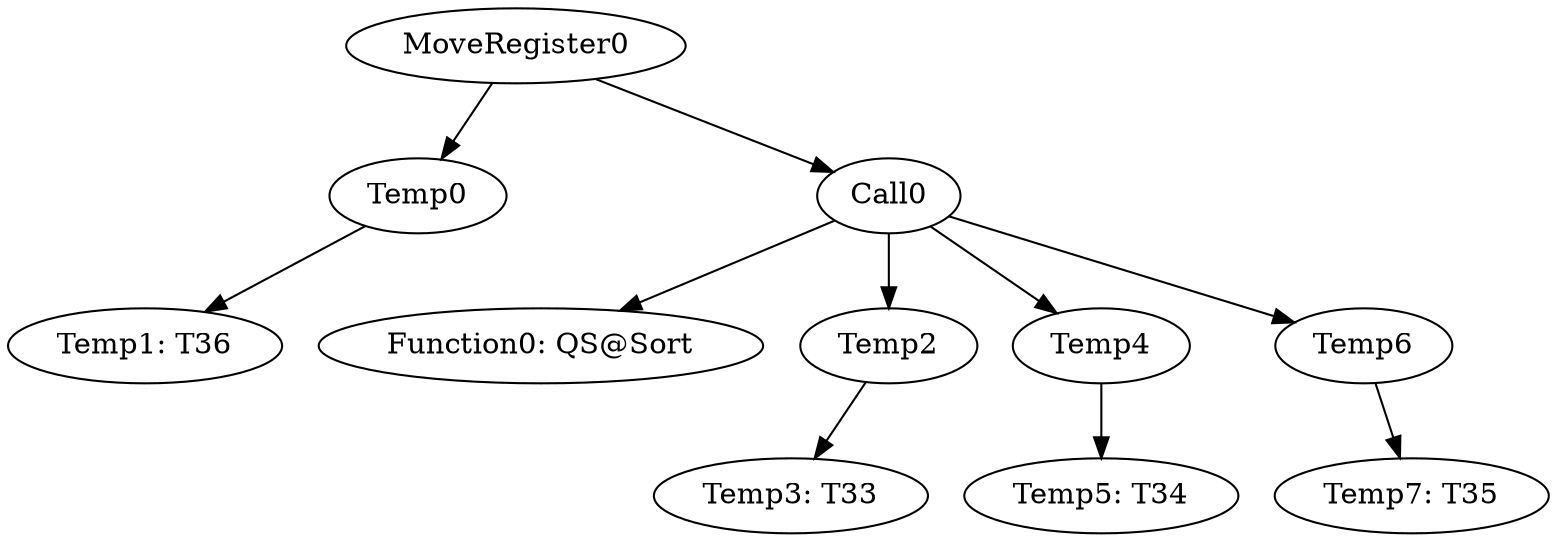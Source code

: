 digraph {
	ordering = out;
	Temp6 -> "Temp7: T35";
	Temp0 -> "Temp1: T36";
	Temp2 -> "Temp3: T33";
	MoveRegister0 -> Temp0;
	MoveRegister0 -> Call0;
	Temp4 -> "Temp5: T34";
	Call0 -> "Function0: QS@Sort";
	Call0 -> Temp2;
	Call0 -> Temp4;
	Call0 -> Temp6;
}

